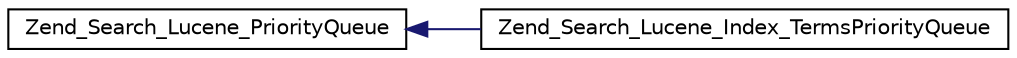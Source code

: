 digraph G
{
  edge [fontname="Helvetica",fontsize="10",labelfontname="Helvetica",labelfontsize="10"];
  node [fontname="Helvetica",fontsize="10",shape=record];
  rankdir="LR";
  Node1 [label="Zend_Search_Lucene_PriorityQueue",height=0.2,width=0.4,color="black", fillcolor="white", style="filled",URL="$class_zend___search___lucene___priority_queue.html"];
  Node1 -> Node2 [dir="back",color="midnightblue",fontsize="10",style="solid",fontname="Helvetica"];
  Node2 [label="Zend_Search_Lucene_Index_TermsPriorityQueue",height=0.2,width=0.4,color="black", fillcolor="white", style="filled",URL="$class_zend___search___lucene___index___terms_priority_queue.html"];
}
